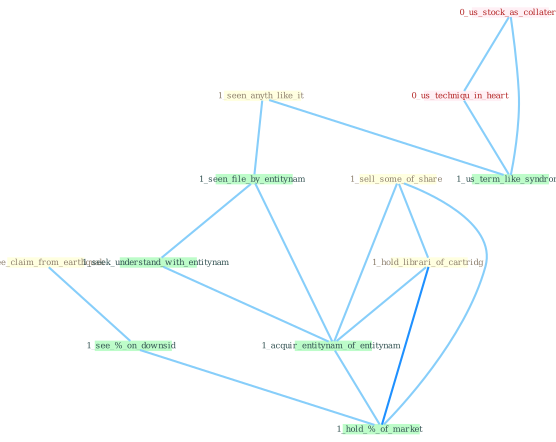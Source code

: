 Graph G{ 
    node
    [shape=polygon,style=filled,width=.5,height=.06,color="#BDFCC9",fixedsize=true,fontsize=4,
    fontcolor="#2f4f4f"];
    {node
    [color="#ffffe0", fontcolor="#8b7d6b"] "1_see_claim_from_earthquak " "1_sell_some_of_share " "1_hold_librari_of_cartridg " "1_seen_anyth_like_it "}
{node [color="#fff0f5", fontcolor="#b22222"] "0_us_stock_as_collater " "0_us_techniqu_in_heart "}
edge [color="#B0E2FF"];

	"1_see_claim_from_earthquak " -- "1_see_%_on_downsid " [w="1", color="#87cefa" ];
	"1_sell_some_of_share " -- "1_hold_librari_of_cartridg " [w="1", color="#87cefa" ];
	"1_sell_some_of_share " -- "1_acquir_entitynam_of_entitynam " [w="1", color="#87cefa" ];
	"1_sell_some_of_share " -- "1_hold_%_of_market " [w="1", color="#87cefa" ];
	"1_hold_librari_of_cartridg " -- "1_acquir_entitynam_of_entitynam " [w="1", color="#87cefa" ];
	"1_hold_librari_of_cartridg " -- "1_hold_%_of_market " [w="2", color="#1e90ff" , len=0.8];
	"1_seen_anyth_like_it " -- "1_seen_file_by_entitynam " [w="1", color="#87cefa" ];
	"1_seen_anyth_like_it " -- "1_us_term_like_syndrom " [w="1", color="#87cefa" ];
	"1_seen_file_by_entitynam " -- "1_seek_understand_with_entitynam " [w="1", color="#87cefa" ];
	"1_seen_file_by_entitynam " -- "1_acquir_entitynam_of_entitynam " [w="1", color="#87cefa" ];
	"0_us_stock_as_collater " -- "0_us_techniqu_in_heart " [w="1", color="#87cefa" ];
	"0_us_stock_as_collater " -- "1_us_term_like_syndrom " [w="1", color="#87cefa" ];
	"1_seek_understand_with_entitynam " -- "1_acquir_entitynam_of_entitynam " [w="1", color="#87cefa" ];
	"1_acquir_entitynam_of_entitynam " -- "1_hold_%_of_market " [w="1", color="#87cefa" ];
	"0_us_techniqu_in_heart " -- "1_us_term_like_syndrom " [w="1", color="#87cefa" ];
	"1_see_%_on_downsid " -- "1_hold_%_of_market " [w="1", color="#87cefa" ];
}